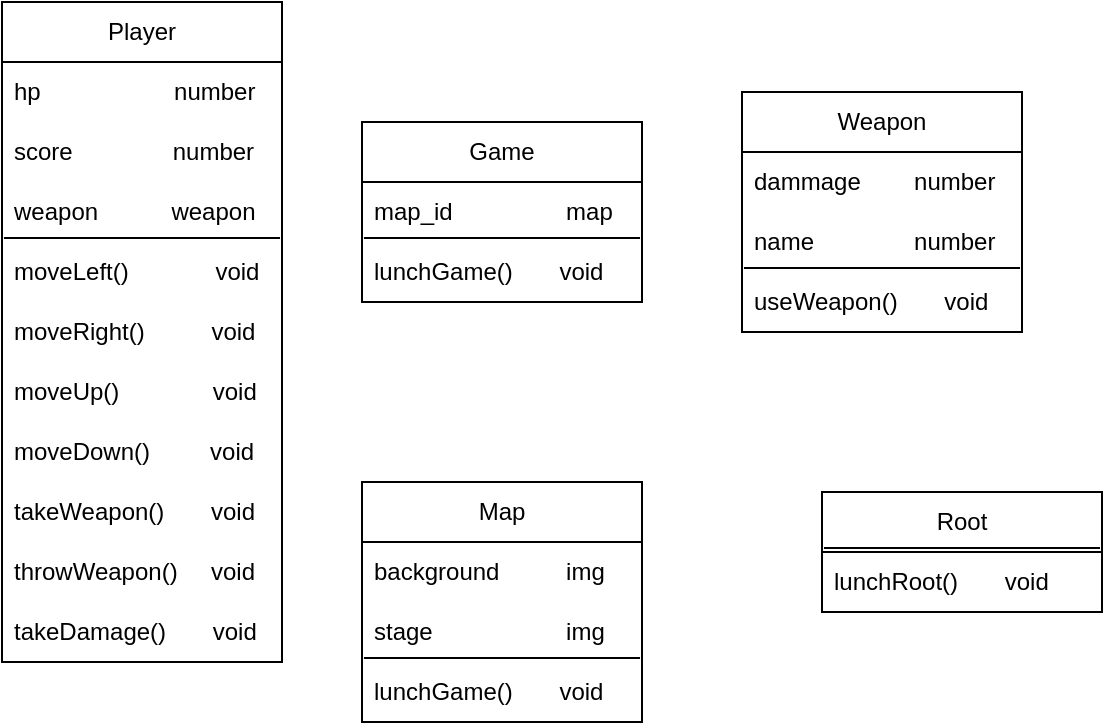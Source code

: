 <mxfile version="28.0.6">
  <diagram name="Page-1" id="lBCF7To9PnX0q2EUvDfo">
    <mxGraphModel dx="1426" dy="841" grid="1" gridSize="10" guides="1" tooltips="1" connect="1" arrows="1" fold="1" page="1" pageScale="1" pageWidth="827" pageHeight="1169" math="0" shadow="0">
      <root>
        <mxCell id="0" />
        <mxCell id="1" parent="0" />
        <mxCell id="yfFs6hcSfNhzoy_Hy0Ne-2" value="Player" style="swimlane;fontStyle=0;childLayout=stackLayout;horizontal=1;startSize=30;horizontalStack=0;resizeParent=1;resizeParentMax=0;resizeLast=0;collapsible=1;marginBottom=0;whiteSpace=wrap;html=1;" parent="1" vertex="1">
          <mxGeometry x="170" y="250" width="140" height="330" as="geometry" />
        </mxCell>
        <mxCell id="yfFs6hcSfNhzoy_Hy0Ne-3" value="hp&amp;nbsp; &amp;nbsp; &amp;nbsp; &amp;nbsp; &amp;nbsp; &amp;nbsp; &amp;nbsp; &amp;nbsp; &amp;nbsp; &amp;nbsp; number" style="text;strokeColor=none;fillColor=none;align=left;verticalAlign=middle;spacingLeft=4;spacingRight=4;overflow=hidden;points=[[0,0.5],[1,0.5]];portConstraint=eastwest;rotatable=0;whiteSpace=wrap;html=1;" parent="yfFs6hcSfNhzoy_Hy0Ne-2" vertex="1">
          <mxGeometry y="30" width="140" height="30" as="geometry" />
        </mxCell>
        <mxCell id="yfFs6hcSfNhzoy_Hy0Ne-14" value="score&amp;nbsp; &amp;nbsp; &amp;nbsp; &amp;nbsp; &amp;nbsp; &amp;nbsp; &amp;nbsp; &amp;nbsp;number" style="text;strokeColor=none;fillColor=none;align=left;verticalAlign=middle;spacingLeft=4;spacingRight=4;overflow=hidden;points=[[0,0.5],[1,0.5]];portConstraint=eastwest;rotatable=0;whiteSpace=wrap;html=1;" parent="yfFs6hcSfNhzoy_Hy0Ne-2" vertex="1">
          <mxGeometry y="60" width="140" height="30" as="geometry" />
        </mxCell>
        <mxCell id="yfFs6hcSfNhzoy_Hy0Ne-4" value="weapon&amp;nbsp; &amp;nbsp; &amp;nbsp; &amp;nbsp; &amp;nbsp; &amp;nbsp;weapon" style="text;strokeColor=none;fillColor=none;align=left;verticalAlign=middle;spacingLeft=4;spacingRight=4;overflow=hidden;points=[[0,0.5],[1,0.5]];portConstraint=eastwest;rotatable=0;whiteSpace=wrap;html=1;" parent="yfFs6hcSfNhzoy_Hy0Ne-2" vertex="1">
          <mxGeometry y="90" width="140" height="30" as="geometry" />
        </mxCell>
        <mxCell id="yfFs6hcSfNhzoy_Hy0Ne-19" value="moveLeft()&amp;nbsp; &amp;nbsp; &amp;nbsp; &amp;nbsp; &amp;nbsp; &amp;nbsp; &amp;nbsp;void" style="text;strokeColor=none;fillColor=none;align=left;verticalAlign=middle;spacingLeft=4;spacingRight=4;overflow=hidden;points=[[0,0.5],[1,0.5]];portConstraint=eastwest;rotatable=0;whiteSpace=wrap;html=1;" parent="yfFs6hcSfNhzoy_Hy0Ne-2" vertex="1">
          <mxGeometry y="120" width="140" height="30" as="geometry" />
        </mxCell>
        <mxCell id="yfFs6hcSfNhzoy_Hy0Ne-21" value="" style="endArrow=none;html=1;rounded=0;exitX=0.007;exitY=-0.067;exitDx=0;exitDy=0;exitPerimeter=0;entryX=0.993;entryY=-0.067;entryDx=0;entryDy=0;entryPerimeter=0;" parent="yfFs6hcSfNhzoy_Hy0Ne-2" source="yfFs6hcSfNhzoy_Hy0Ne-19" target="yfFs6hcSfNhzoy_Hy0Ne-19" edge="1">
          <mxGeometry width="50" height="50" relative="1" as="geometry">
            <mxPoint x="390" y="-7.99" as="sourcePoint" />
            <mxPoint x="440" y="-57.99" as="targetPoint" />
          </mxGeometry>
        </mxCell>
        <mxCell id="yfFs6hcSfNhzoy_Hy0Ne-24" value="moveRight()&amp;nbsp; &amp;nbsp; &amp;nbsp; &amp;nbsp; &amp;nbsp; void" style="text;strokeColor=none;fillColor=none;align=left;verticalAlign=middle;spacingLeft=4;spacingRight=4;overflow=hidden;points=[[0,0.5],[1,0.5]];portConstraint=eastwest;rotatable=0;whiteSpace=wrap;html=1;" parent="yfFs6hcSfNhzoy_Hy0Ne-2" vertex="1">
          <mxGeometry y="150" width="140" height="30" as="geometry" />
        </mxCell>
        <mxCell id="yfFs6hcSfNhzoy_Hy0Ne-25" value="moveUp()&amp;nbsp; &amp;nbsp; &amp;nbsp; &amp;nbsp; &amp;nbsp; &amp;nbsp; &amp;nbsp; void" style="text;strokeColor=none;fillColor=none;align=left;verticalAlign=middle;spacingLeft=4;spacingRight=4;overflow=hidden;points=[[0,0.5],[1,0.5]];portConstraint=eastwest;rotatable=0;whiteSpace=wrap;html=1;" parent="yfFs6hcSfNhzoy_Hy0Ne-2" vertex="1">
          <mxGeometry y="180" width="140" height="30" as="geometry" />
        </mxCell>
        <mxCell id="yfFs6hcSfNhzoy_Hy0Ne-26" value="moveDown()&amp;nbsp; &amp;nbsp; &amp;nbsp; &amp;nbsp; &amp;nbsp;void" style="text;strokeColor=none;fillColor=none;align=left;verticalAlign=middle;spacingLeft=4;spacingRight=4;overflow=hidden;points=[[0,0.5],[1,0.5]];portConstraint=eastwest;rotatable=0;whiteSpace=wrap;html=1;" parent="yfFs6hcSfNhzoy_Hy0Ne-2" vertex="1">
          <mxGeometry y="210" width="140" height="30" as="geometry" />
        </mxCell>
        <mxCell id="yfFs6hcSfNhzoy_Hy0Ne-27" value="takeWeapon()&amp;nbsp; &amp;nbsp; &amp;nbsp; &amp;nbsp;void" style="text;strokeColor=none;fillColor=none;align=left;verticalAlign=middle;spacingLeft=4;spacingRight=4;overflow=hidden;points=[[0,0.5],[1,0.5]];portConstraint=eastwest;rotatable=0;whiteSpace=wrap;html=1;" parent="yfFs6hcSfNhzoy_Hy0Ne-2" vertex="1">
          <mxGeometry y="240" width="140" height="30" as="geometry" />
        </mxCell>
        <mxCell id="yfFs6hcSfNhzoy_Hy0Ne-28" value="throwWeapon()&amp;nbsp; &amp;nbsp; &amp;nbsp;void" style="text;strokeColor=none;fillColor=none;align=left;verticalAlign=middle;spacingLeft=4;spacingRight=4;overflow=hidden;points=[[0,0.5],[1,0.5]];portConstraint=eastwest;rotatable=0;whiteSpace=wrap;html=1;" parent="yfFs6hcSfNhzoy_Hy0Ne-2" vertex="1">
          <mxGeometry y="270" width="140" height="30" as="geometry" />
        </mxCell>
        <mxCell id="yfFs6hcSfNhzoy_Hy0Ne-33" value="takeDamage()&amp;nbsp; &amp;nbsp; &amp;nbsp; &amp;nbsp;void" style="text;strokeColor=none;fillColor=none;align=left;verticalAlign=middle;spacingLeft=4;spacingRight=4;overflow=hidden;points=[[0,0.5],[1,0.5]];portConstraint=eastwest;rotatable=0;whiteSpace=wrap;html=1;" parent="yfFs6hcSfNhzoy_Hy0Ne-2" vertex="1">
          <mxGeometry y="300" width="140" height="30" as="geometry" />
        </mxCell>
        <mxCell id="yfFs6hcSfNhzoy_Hy0Ne-6" value="Weapon" style="swimlane;fontStyle=0;childLayout=stackLayout;horizontal=1;startSize=30;horizontalStack=0;resizeParent=1;resizeParentMax=0;resizeLast=0;collapsible=1;marginBottom=0;whiteSpace=wrap;html=1;" parent="1" vertex="1">
          <mxGeometry x="540" y="295" width="140" height="120" as="geometry" />
        </mxCell>
        <mxCell id="yfFs6hcSfNhzoy_Hy0Ne-7" value="dammage&amp;nbsp; &amp;nbsp; &amp;nbsp; &amp;nbsp; number" style="text;strokeColor=none;fillColor=none;align=left;verticalAlign=middle;spacingLeft=4;spacingRight=4;overflow=hidden;points=[[0,0.5],[1,0.5]];portConstraint=eastwest;rotatable=0;whiteSpace=wrap;html=1;" parent="yfFs6hcSfNhzoy_Hy0Ne-6" vertex="1">
          <mxGeometry y="30" width="140" height="30" as="geometry" />
        </mxCell>
        <mxCell id="yfFs6hcSfNhzoy_Hy0Ne-9" value="name&amp;nbsp; &amp;nbsp; &amp;nbsp; &amp;nbsp; &amp;nbsp; &amp;nbsp; &amp;nbsp; &amp;nbsp;number" style="text;strokeColor=none;fillColor=none;align=left;verticalAlign=middle;spacingLeft=4;spacingRight=4;overflow=hidden;points=[[0,0.5],[1,0.5]];portConstraint=eastwest;rotatable=0;whiteSpace=wrap;html=1;" parent="yfFs6hcSfNhzoy_Hy0Ne-6" vertex="1">
          <mxGeometry y="60" width="140" height="30" as="geometry" />
        </mxCell>
        <mxCell id="yfFs6hcSfNhzoy_Hy0Ne-30" value="" style="endArrow=none;html=1;rounded=0;exitX=0.007;exitY=-0.067;exitDx=0;exitDy=0;exitPerimeter=0;entryX=0.993;entryY=-0.067;entryDx=0;entryDy=0;entryPerimeter=0;" parent="yfFs6hcSfNhzoy_Hy0Ne-6" source="yfFs6hcSfNhzoy_Hy0Ne-31" target="yfFs6hcSfNhzoy_Hy0Ne-31" edge="1">
          <mxGeometry width="50" height="50" relative="1" as="geometry">
            <mxPoint x="400" y="-50.98" as="sourcePoint" />
            <mxPoint x="450" y="-100.98" as="targetPoint" />
          </mxGeometry>
        </mxCell>
        <mxCell id="yfFs6hcSfNhzoy_Hy0Ne-31" value="useWeapon()&amp;nbsp; &amp;nbsp; &amp;nbsp; &amp;nbsp;void" style="text;strokeColor=none;fillColor=none;align=left;verticalAlign=middle;spacingLeft=4;spacingRight=4;overflow=hidden;points=[[0,0.5],[1,0.5]];portConstraint=eastwest;rotatable=0;whiteSpace=wrap;html=1;" parent="yfFs6hcSfNhzoy_Hy0Ne-6" vertex="1">
          <mxGeometry y="90" width="140" height="30" as="geometry" />
        </mxCell>
        <mxCell id="yfFs6hcSfNhzoy_Hy0Ne-10" value="Game" style="swimlane;fontStyle=0;childLayout=stackLayout;horizontal=1;startSize=30;horizontalStack=0;resizeParent=1;resizeParentMax=0;resizeLast=0;collapsible=1;marginBottom=0;whiteSpace=wrap;html=1;" parent="1" vertex="1">
          <mxGeometry x="350" y="310" width="140" height="90" as="geometry" />
        </mxCell>
        <mxCell id="yfFs6hcSfNhzoy_Hy0Ne-15" value="map_id&amp;nbsp; &amp;nbsp; &amp;nbsp; &amp;nbsp; &amp;nbsp; &amp;nbsp; &amp;nbsp; &amp;nbsp; &amp;nbsp;map" style="text;strokeColor=none;fillColor=none;align=left;verticalAlign=middle;spacingLeft=4;spacingRight=4;overflow=hidden;points=[[0,0.5],[1,0.5]];portConstraint=eastwest;rotatable=0;whiteSpace=wrap;html=1;" parent="yfFs6hcSfNhzoy_Hy0Ne-10" vertex="1">
          <mxGeometry y="30" width="140" height="30" as="geometry" />
        </mxCell>
        <mxCell id="yfFs6hcSfNhzoy_Hy0Ne-23" value="" style="endArrow=none;html=1;rounded=0;exitX=0.007;exitY=-0.067;exitDx=0;exitDy=0;exitPerimeter=0;entryX=0.993;entryY=-0.067;entryDx=0;entryDy=0;entryPerimeter=0;" parent="yfFs6hcSfNhzoy_Hy0Ne-10" source="yfFs6hcSfNhzoy_Hy0Ne-22" target="yfFs6hcSfNhzoy_Hy0Ne-22" edge="1">
          <mxGeometry width="50" height="50" relative="1" as="geometry">
            <mxPoint x="390" y="-67.99" as="sourcePoint" />
            <mxPoint x="440" y="-117.99" as="targetPoint" />
          </mxGeometry>
        </mxCell>
        <mxCell id="yfFs6hcSfNhzoy_Hy0Ne-22" value="lunchGame()&amp;nbsp; &amp;nbsp; &amp;nbsp; &amp;nbsp;void" style="text;strokeColor=none;fillColor=none;align=left;verticalAlign=middle;spacingLeft=4;spacingRight=4;overflow=hidden;points=[[0,0.5],[1,0.5]];portConstraint=eastwest;rotatable=0;whiteSpace=wrap;html=1;" parent="yfFs6hcSfNhzoy_Hy0Ne-10" vertex="1">
          <mxGeometry y="60" width="140" height="30" as="geometry" />
        </mxCell>
        <mxCell id="yfFs6hcSfNhzoy_Hy0Ne-34" value="Map" style="swimlane;fontStyle=0;childLayout=stackLayout;horizontal=1;startSize=30;horizontalStack=0;resizeParent=1;resizeParentMax=0;resizeLast=0;collapsible=1;marginBottom=0;whiteSpace=wrap;html=1;" parent="1" vertex="1">
          <mxGeometry x="350" y="490" width="140" height="120" as="geometry" />
        </mxCell>
        <mxCell id="yfFs6hcSfNhzoy_Hy0Ne-35" value="background&amp;nbsp; &amp;nbsp; &amp;nbsp; &amp;nbsp; &amp;nbsp; img" style="text;strokeColor=none;fillColor=none;align=left;verticalAlign=middle;spacingLeft=4;spacingRight=4;overflow=hidden;points=[[0,0.5],[1,0.5]];portConstraint=eastwest;rotatable=0;whiteSpace=wrap;html=1;" parent="yfFs6hcSfNhzoy_Hy0Ne-34" vertex="1">
          <mxGeometry y="30" width="140" height="30" as="geometry" />
        </mxCell>
        <mxCell id="yfFs6hcSfNhzoy_Hy0Ne-36" value="" style="endArrow=none;html=1;rounded=0;exitX=0.007;exitY=-0.067;exitDx=0;exitDy=0;exitPerimeter=0;entryX=0.993;entryY=-0.067;entryDx=0;entryDy=0;entryPerimeter=0;" parent="yfFs6hcSfNhzoy_Hy0Ne-34" source="yfFs6hcSfNhzoy_Hy0Ne-37" target="yfFs6hcSfNhzoy_Hy0Ne-37" edge="1">
          <mxGeometry width="50" height="50" relative="1" as="geometry">
            <mxPoint x="390" y="-67.99" as="sourcePoint" />
            <mxPoint x="440" y="-117.99" as="targetPoint" />
          </mxGeometry>
        </mxCell>
        <mxCell id="yfFs6hcSfNhzoy_Hy0Ne-38" value="stage&amp;nbsp; &amp;nbsp; &amp;nbsp; &amp;nbsp; &amp;nbsp; &amp;nbsp; &amp;nbsp; &amp;nbsp; &amp;nbsp; &amp;nbsp; img" style="text;strokeColor=none;fillColor=none;align=left;verticalAlign=middle;spacingLeft=4;spacingRight=4;overflow=hidden;points=[[0,0.5],[1,0.5]];portConstraint=eastwest;rotatable=0;whiteSpace=wrap;html=1;" parent="yfFs6hcSfNhzoy_Hy0Ne-34" vertex="1">
          <mxGeometry y="60" width="140" height="30" as="geometry" />
        </mxCell>
        <mxCell id="yfFs6hcSfNhzoy_Hy0Ne-37" value="lunchGame()&amp;nbsp; &amp;nbsp; &amp;nbsp; &amp;nbsp;void" style="text;strokeColor=none;fillColor=none;align=left;verticalAlign=middle;spacingLeft=4;spacingRight=4;overflow=hidden;points=[[0,0.5],[1,0.5]];portConstraint=eastwest;rotatable=0;whiteSpace=wrap;html=1;" parent="yfFs6hcSfNhzoy_Hy0Ne-34" vertex="1">
          <mxGeometry y="90" width="140" height="30" as="geometry" />
        </mxCell>
        <mxCell id="ZLlLZ1hatUf_E1ERyQva-1" value="Root" style="swimlane;fontStyle=0;childLayout=stackLayout;horizontal=1;startSize=30;horizontalStack=0;resizeParent=1;resizeParentMax=0;resizeLast=0;collapsible=1;marginBottom=0;whiteSpace=wrap;html=1;" vertex="1" parent="1">
          <mxGeometry x="580" y="495" width="140" height="60" as="geometry" />
        </mxCell>
        <mxCell id="ZLlLZ1hatUf_E1ERyQva-3" value="" style="endArrow=none;html=1;rounded=0;exitX=0.007;exitY=-0.067;exitDx=0;exitDy=0;exitPerimeter=0;entryX=0.993;entryY=-0.067;entryDx=0;entryDy=0;entryPerimeter=0;" edge="1" parent="ZLlLZ1hatUf_E1ERyQva-1" source="ZLlLZ1hatUf_E1ERyQva-4" target="ZLlLZ1hatUf_E1ERyQva-4">
          <mxGeometry width="50" height="50" relative="1" as="geometry">
            <mxPoint x="390" y="-67.99" as="sourcePoint" />
            <mxPoint x="440" y="-117.99" as="targetPoint" />
          </mxGeometry>
        </mxCell>
        <mxCell id="ZLlLZ1hatUf_E1ERyQva-4" value="lunchRoot()&amp;nbsp; &amp;nbsp; &amp;nbsp; &amp;nbsp;void" style="text;strokeColor=none;fillColor=none;align=left;verticalAlign=middle;spacingLeft=4;spacingRight=4;overflow=hidden;points=[[0,0.5],[1,0.5]];portConstraint=eastwest;rotatable=0;whiteSpace=wrap;html=1;" vertex="1" parent="ZLlLZ1hatUf_E1ERyQva-1">
          <mxGeometry y="30" width="140" height="30" as="geometry" />
        </mxCell>
      </root>
    </mxGraphModel>
  </diagram>
</mxfile>
